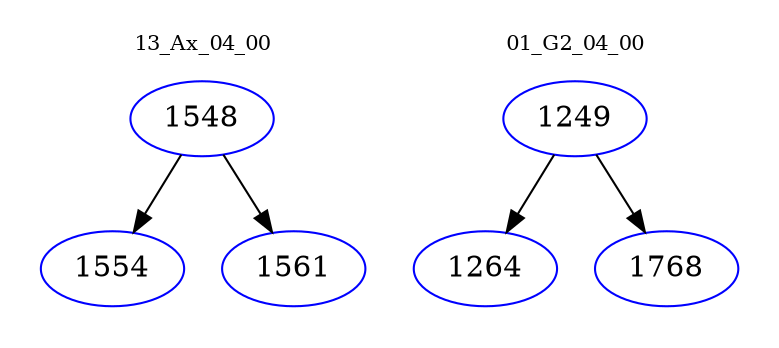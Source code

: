 digraph{
subgraph cluster_0 {
color = white
label = "13_Ax_04_00";
fontsize=10;
T0_1548 [label="1548", color="blue"]
T0_1548 -> T0_1554 [color="black"]
T0_1554 [label="1554", color="blue"]
T0_1548 -> T0_1561 [color="black"]
T0_1561 [label="1561", color="blue"]
}
subgraph cluster_1 {
color = white
label = "01_G2_04_00";
fontsize=10;
T1_1249 [label="1249", color="blue"]
T1_1249 -> T1_1264 [color="black"]
T1_1264 [label="1264", color="blue"]
T1_1249 -> T1_1768 [color="black"]
T1_1768 [label="1768", color="blue"]
}
}
